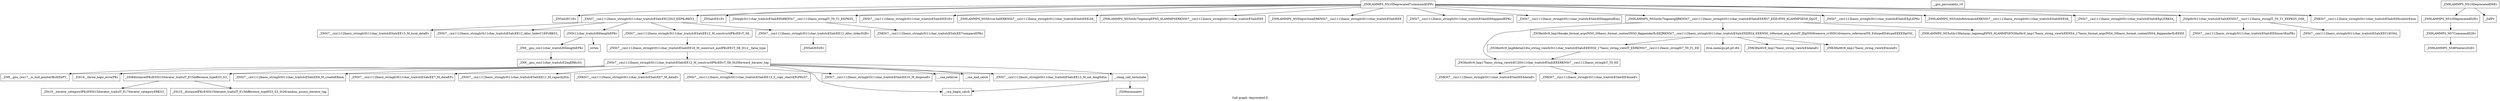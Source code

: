 digraph "Call graph: deprecated.ll" {
	label="Call graph: deprecated.ll";

	Node0x561dbde29590 [shape=record,label="{_ZN9LAMMPS_NS10Deprecated7commandEiPPc}"];
	Node0x561dbde29590 -> Node0x561dbddff980;
	Node0x561dbde29590 -> Node0x561dbde17de0;
	Node0x561dbde29590 -> Node0x561dbddf7aa0;
	Node0x561dbde29590 -> Node0x561dbdde0260;
	Node0x561dbde29590 -> Node0x561dbdddfd10;
	Node0x561dbde29590 -> Node0x561dbddf0860;
	Node0x561dbde29590 -> Node0x561dbdde03d0;
	Node0x561dbde29590 -> Node0x561dbddef380;
	Node0x561dbde29590 -> Node0x561dbddeda60;
	Node0x561dbde29590 -> Node0x561dbddec210;
	Node0x561dbde29590 -> Node0x561dbdde7730;
	Node0x561dbde29590 -> Node0x561dbddf01c0;
	Node0x561dbde29590 -> Node0x561dbdddfe00;
	Node0x561dbde29590 -> Node0x561dbdde6a70;
	Node0x561dbde29590 -> Node0x561dbde0f330;
	Node0x561dbde29590 -> Node0x561dbde150c0;
	Node0x561dbde0fd80 [shape=record,label="{_ZNSt7__cxx1112basic_stringIcSt11char_traitsIcESaIcEE12_M_constructIPKcEEvT_S8_St20forward_iterator_tag}"];
	Node0x561dbde0fd80 -> Node0x561dbde10380;
	Node0x561dbde0fd80 -> Node0x561dbde15770;
	Node0x561dbde0fd80 -> Node0x561dbde17300;
	Node0x561dbde0fd80 -> Node0x561dbddfe870;
	Node0x561dbde0fd80 -> Node0x561dbde153a0;
	Node0x561dbde0fd80 -> Node0x561dbde16980;
	Node0x561dbde0fd80 -> Node0x561dbde198b0;
	Node0x561dbde0fd80 -> Node0x561dbde175d0;
	Node0x561dbde0fd80 -> Node0x561dbde1be00;
	Node0x561dbde0fd80 -> Node0x561dbde1c820;
	Node0x561dbde0fd80 -> Node0x561dbde1d7b0;
	Node0x561dbde0fd80 -> Node0x561dbde26a00;
	Node0x561dbde0fd80 -> Node0x561dbde220d0;
	Node0x561dbde0fd80 -> Node0x561dbde23a40;
	Node0x561dbddff980 [shape=record,label="{_ZNSaIcEC1Ev}"];
	Node0x561dbde17de0 [shape=record,label="{_ZNSt7__cxx1112basic_stringIcSt11char_traitsIcESaIcEEC2IS3_EEPKcRKS3_}"];
	Node0x561dbde17de0 -> Node0x561dbddf1b00;
	Node0x561dbde17de0 -> Node0x561dbddf2870;
	Node0x561dbde17de0 -> Node0x561dbddf3600;
	Node0x561dbde17de0 -> Node0x561dbddf4a80;
	Node0x561dbde17de0 -> Node0x561dbddf65e0;
	Node0x561dbddf7720 [shape=record,label="{__gxx_personality_v0}"];
	Node0x561dbddf7aa0 [shape=record,label="{_ZNSaIcED1Ev}"];
	Node0x561dbdde0260 [shape=record,label="{_ZSteqIcSt11char_traitsIcESaIcEEbRKNSt7__cxx1112basic_stringIT_T0_T1_EEPKS5_}"];
	Node0x561dbdde0260 -> Node0x561dbddf8ac0;
	Node0x561dbdde03d0 [shape=record,label="{_ZN9LAMMPS_NS5utils7logmesgEPNS_6LAMMPSERKNSt7__cxx1112basic_stringIcSt11char_traitsIcESaIcEEE}"];
	Node0x561dbdddfd10 [shape=record,label="{_ZNSt7__cxx1112basic_stringIcSt11char_traitsIcESaIcEED1Ev}"];
	Node0x561dbdddfe00 [shape=record,label="{_ZN9LAMMPS_NS5utils8strmatchERKNSt7__cxx1112basic_stringIcSt11char_traitsIcESaIcEEES8_}"];
	Node0x561dbde0f330 [shape=record,label="{_ZStplIcSt11char_traitsIcESaIcEENSt7__cxx1112basic_stringIT_T0_T1_EEPKS5_OS8_}"];
	Node0x561dbde0f330 -> Node0x561dbddfa8a0;
	Node0x561dbde0f330 -> Node0x561dbddfbb70;
	Node0x561dbde150c0 [shape=record,label="{_ZNKSt7__cxx1112basic_stringIcSt11char_traitsIcESaIcEE6substrEmm}"];
	Node0x561dbdde6a70 [shape=record,label="{_ZNSt7__cxx1112basic_stringIcSt11char_traitsIcESaIcEEpLERKS4_}"];
	Node0x561dbdde7730 [shape=record,label="{_ZN9LAMMPS_NS5utils7logmesgIJRKNSt7__cxx1112basic_stringIcSt11char_traitsIcESaIcEEERS7_EEEvPNS_6LAMMPSES9_DpOT_}"];
	Node0x561dbdde7730 -> Node0x561dbddfd320;
	Node0x561dbdde7730 -> Node0x561dbddeed60;
	Node0x561dbdde7730 -> Node0x561dbddff460;
	Node0x561dbddec210 [shape=record,label="{_ZNSt7__cxx1112basic_stringIcSt11char_traitsIcESaIcEE6appendEmc}"];
	Node0x561dbddeda60 [shape=record,label="{_ZNSt7__cxx1112basic_stringIcSt11char_traitsIcESaIcEE6appendEPKc}"];
	Node0x561dbddef380 [shape=record,label="{_ZN9LAMMPS_NS5Input3oneERKNSt7__cxx1112basic_stringIcSt11char_traitsIcESaIcEEE}"];
	Node0x561dbddf01c0 [shape=record,label="{_ZNSt7__cxx1112basic_stringIcSt11char_traitsIcESaIcEEpLEPKc}"];
	Node0x561dbddf0860 [shape=record,label="{_ZN9LAMMPS_NS5Error3allERKNSt7__cxx1112basic_stringIcSt11char_traitsIcESaIcEEEiS8_}"];
	Node0x561dbde03ed0 [shape=record,label="{_ZN9LAMMPS_NS10DeprecatedD2Ev}"];
	Node0x561dbde03ed0 -> Node0x561dbde047e0;
	Node0x561dbde074f0 [shape=record,label="{_ZN9LAMMPS_NS10DeprecatedD0Ev}"];
	Node0x561dbde074f0 -> Node0x561dbde03ed0;
	Node0x561dbde074f0 -> Node0x561dbde08660;
	Node0x561dbde047e0 [shape=record,label="{_ZN9LAMMPS_NS7CommandD2Ev}"];
	Node0x561dbde047e0 -> Node0x561dbddec950;
	Node0x561dbddec950 [shape=record,label="{_ZN9LAMMPS_NS8PointersD2Ev}"];
	Node0x561dbde08660 [shape=record,label="{_ZdlPv}"];
	Node0x561dbddfa8a0 [shape=record,label="{_ZNSt7__cxx1112basic_stringIcSt11char_traitsIcESaIcEE6insertEmPKc}"];
	Node0x561dbddfbb70 [shape=record,label="{_ZNSt7__cxx1112basic_stringIcSt11char_traitsIcESaIcEEC1EOS4_}"];
	Node0x561dbddf1b00 [shape=record,label="{_ZNSt7__cxx1112basic_stringIcSt11char_traitsIcESaIcEE13_M_local_dataEv}"];
	Node0x561dbddf2870 [shape=record,label="{_ZNSt7__cxx1112basic_stringIcSt11char_traitsIcESaIcEE12_Alloc_hiderC1EPcRKS3_}"];
	Node0x561dbddf4a80 [shape=record,label="{_ZNSt7__cxx1112basic_stringIcSt11char_traitsIcESaIcEE12_M_constructIPKcEEvT_S8_}"];
	Node0x561dbddf4a80 -> Node0x561dbde0bda0;
	Node0x561dbddf3600 [shape=record,label="{_ZNSt11char_traitsIcE6lengthEPKc}"];
	Node0x561dbddf3600 -> Node0x561dbddfa750;
	Node0x561dbddf3600 -> Node0x561dbde0de80;
	Node0x561dbddf65e0 [shape=record,label="{_ZNSt7__cxx1112basic_stringIcSt11char_traitsIcESaIcEE12_Alloc_hiderD2Ev}"];
	Node0x561dbddf65e0 -> Node0x561dbde01550;
	Node0x561dbde0bda0 [shape=record,label="{_ZNSt7__cxx1112basic_stringIcSt11char_traitsIcESaIcEE16_M_construct_auxIPKcEEvT_S8_St12__false_type}"];
	Node0x561dbde0bda0 -> Node0x561dbde0fd80;
	Node0x561dbde10380 [shape=record,label="{_ZN9__gnu_cxx17__is_null_pointerIKcEEbPT_}"];
	Node0x561dbde15770 [shape=record,label="{_ZSt19__throw_logic_errorPKc}"];
	Node0x561dbde17300 [shape=record,label="{_ZSt8distanceIPKcENSt15iterator_traitsIT_E15difference_typeES3_S3_}"];
	Node0x561dbde17300 -> Node0x561dbde255a0;
	Node0x561dbde17300 -> Node0x561dbde1d2c0;
	Node0x561dbde153a0 [shape=record,label="{_ZNSt7__cxx1112basic_stringIcSt11char_traitsIcESaIcEE7_M_dataEPc}"];
	Node0x561dbddfe870 [shape=record,label="{_ZNSt7__cxx1112basic_stringIcSt11char_traitsIcESaIcEE9_M_createERmm}"];
	Node0x561dbde16980 [shape=record,label="{_ZNSt7__cxx1112basic_stringIcSt11char_traitsIcESaIcEE11_M_capacityEm}"];
	Node0x561dbde175d0 [shape=record,label="{_ZNSt7__cxx1112basic_stringIcSt11char_traitsIcESaIcEE13_S_copy_charsEPcPKcS7_}"];
	Node0x561dbde198b0 [shape=record,label="{_ZNKSt7__cxx1112basic_stringIcSt11char_traitsIcESaIcEE7_M_dataEv}"];
	Node0x561dbde1be00 [shape=record,label="{__cxa_begin_catch}"];
	Node0x561dbde1c820 [shape=record,label="{_ZNSt7__cxx1112basic_stringIcSt11char_traitsIcESaIcEE10_M_disposeEv}"];
	Node0x561dbde1d7b0 [shape=record,label="{__cxa_rethrow}"];
	Node0x561dbde26a00 [shape=record,label="{__cxa_end_catch}"];
	Node0x561dbde23a40 [shape=record,label="{__clang_call_terminate}"];
	Node0x561dbde23a40 -> Node0x561dbde1be00;
	Node0x561dbde23a40 -> Node0x561dbde0e040;
	Node0x561dbde0e040 [shape=record,label="{_ZSt9terminatev}"];
	Node0x561dbde220d0 [shape=record,label="{_ZNSt7__cxx1112basic_stringIcSt11char_traitsIcESaIcEE13_M_set_lengthEm}"];
	Node0x561dbde1d2c0 [shape=record,label="{_ZSt10__distanceIPKcENSt15iterator_traitsIT_E15difference_typeES3_S3_St26random_access_iterator_tag}"];
	Node0x561dbde255a0 [shape=record,label="{_ZSt19__iterator_categoryIPKcENSt15iterator_traitsIT_E17iterator_categoryERKS3_}"];
	Node0x561dbddfa750 [shape=record,label="{_ZN9__gnu_cxx11char_traitsIcE6lengthEPKc}"];
	Node0x561dbddfa750 -> Node0x561dbde16660;
	Node0x561dbde0de80 [shape=record,label="{strlen}"];
	Node0x561dbde16660 [shape=record,label="{_ZN9__gnu_cxx11char_traitsIcE2eqERKcS3_}"];
	Node0x561dbde01550 [shape=record,label="{_ZNSaIcED2Ev}"];
	Node0x561dbddf8ac0 [shape=record,label="{_ZNKSt7__cxx1112basic_stringIcSt11char_traitsIcESaIcEE7compareEPKc}"];
	Node0x561dbddff460 [shape=record,label="{_ZN9LAMMPS_NS5utils15fmtargs_logmesgEPNS_6LAMMPSEN3fmt6v9_lmp17basic_string_viewIcEENS4_17basic_format_argsINS4_20basic_format_contextINS4_8appenderEcEEEE}"];
	Node0x561dbddfd320 [shape=record,label="{_ZN3fmt6v9_lmp17basic_string_viewIcEC2ISt11char_traitsIcESaIcEEERKNSt7__cxx1112basic_stringIcT_T0_EE}"];
	Node0x561dbddfd320 -> Node0x561dbde0da60;
	Node0x561dbddfd320 -> Node0x561dbddf4490;
	Node0x561dbddeed60 [shape=record,label="{_ZN3fmt6v9_lmp16make_format_argsINS0_20basic_format_contextINS0_8appenderEcEEJRKNSt7__cxx1112basic_stringIcSt11char_traitsIcESaIcEEERSA_EEENS0_16format_arg_storeIT_JDpNSt9remove_cvINSt16remove_referenceIT0_E4typeEE4typeEEEEDpOSI_}"];
	Node0x561dbddeed60 -> Node0x561dbddfaf80;
	Node0x561dbddeed60 -> Node0x561dbddf5ee0;
	Node0x561dbddeed60 -> Node0x561dbde0f4d0;
	Node0x561dbddeed60 -> Node0x561dbde0d7c0;
	Node0x561dbddfaf80 [shape=record,label="{_ZN3fmt6v9_lmp6detail14to_string_viewIcSt11char_traitsIcESaIcEEENS0_17basic_string_viewIT_EERKNSt7__cxx1112basic_stringIS7_T0_T1_EE}"];
	Node0x561dbddfaf80 -> Node0x561dbddfd320;
	Node0x561dbde0da60 [shape=record,label="{_ZNKSt7__cxx1112basic_stringIcSt11char_traitsIcESaIcEE4dataEv}"];
	Node0x561dbddf4490 [shape=record,label="{_ZNKSt7__cxx1112basic_stringIcSt11char_traitsIcESaIcEE4sizeEv}"];
	Node0x561dbddf5ee0 [shape=record,label="{llvm.memcpy.p0.p0.i64}"];
	Node0x561dbde0f4d0 [shape=record,label="{_ZNK3fmt6v9_lmp17basic_string_viewIcE4dataEv}"];
	Node0x561dbde0d7c0 [shape=record,label="{_ZNK3fmt6v9_lmp17basic_string_viewIcE4sizeEv}"];
}
